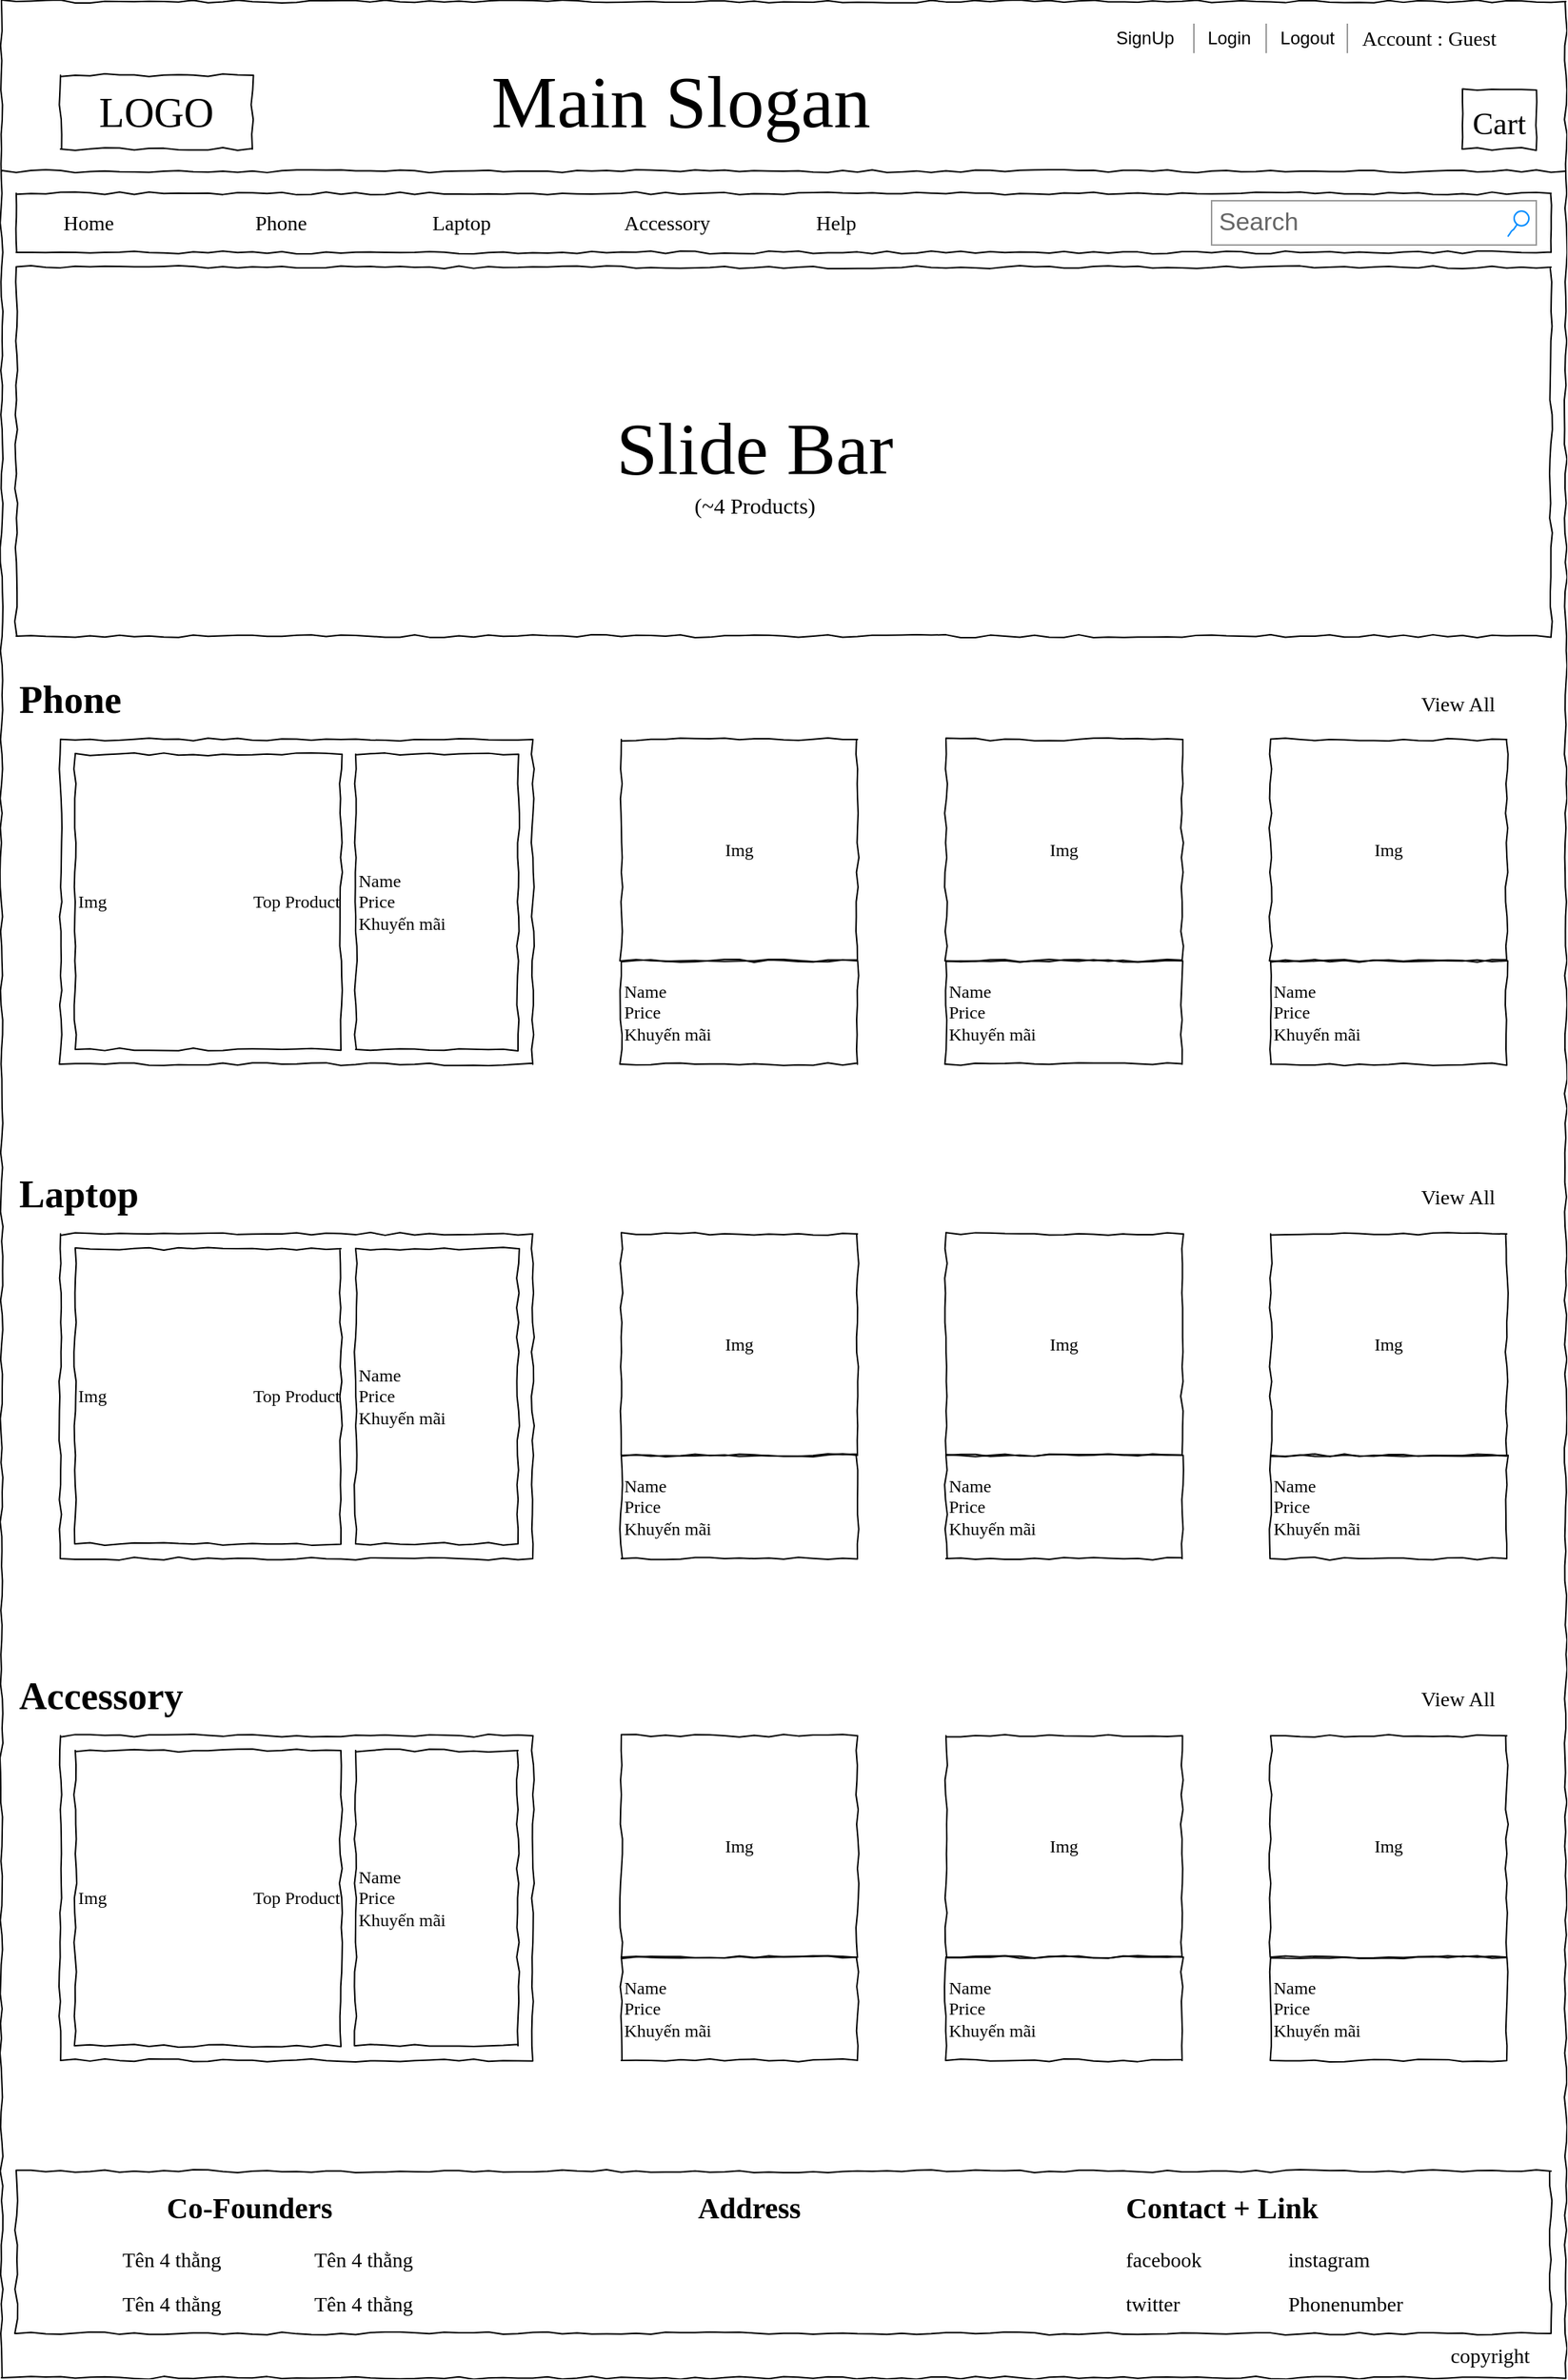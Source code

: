 <mxfile version="13.0.7" type="device"><diagram name="Page-1" id="03018318-947c-dd8e-b7a3-06fadd420f32"><mxGraphModel dx="2076" dy="1946" grid="1" gridSize="10" guides="1" tooltips="1" connect="1" arrows="1" fold="1" page="1" pageScale="1" pageWidth="1100" pageHeight="850" background="#ffffff" math="0" shadow="0"><root><mxCell id="0"/><mxCell id="1" parent="0"/><mxCell id="677b7b8949515195-1" value="" style="whiteSpace=wrap;html=1;rounded=0;shadow=0;labelBackgroundColor=none;strokeColor=#000000;strokeWidth=1;fillColor=none;fontFamily=Verdana;fontSize=12;fontColor=#000000;align=center;comic=1;" parent="1" vertex="1"><mxGeometry x="20" y="-820" width="1060" height="1610" as="geometry"/></mxCell><mxCell id="677b7b8949515195-2" value="LOGO" style="whiteSpace=wrap;html=1;rounded=0;shadow=0;labelBackgroundColor=none;strokeWidth=1;fontFamily=Verdana;fontSize=28;align=center;comic=1;" parent="1" vertex="1"><mxGeometry x="60" y="-770" width="130" height="50" as="geometry"/></mxCell><mxCell id="677b7b8949515195-3" value="Search" style="strokeWidth=1;shadow=0;dashed=0;align=center;html=1;shape=mxgraph.mockup.forms.searchBox;strokeColor=#999999;mainText=;strokeColor2=#008cff;fontColor=#666666;fontSize=17;align=left;spacingLeft=3;rounded=0;labelBackgroundColor=none;comic=1;" parent="1" vertex="1"><mxGeometry x="840" y="-685" width="220" height="30" as="geometry"/></mxCell><mxCell id="677b7b8949515195-7" value="&lt;font style=&quot;font-size: 50px&quot;&gt;Main Slogan&lt;/font&gt;" style="text;html=1;points=[];align=left;verticalAlign=top;spacingTop=-4;fontSize=14;fontFamily=Verdana" parent="1" vertex="1"><mxGeometry x="350" y="-785" width="360" height="60" as="geometry"/></mxCell><mxCell id="677b7b8949515195-9" value="" style="line;strokeWidth=1;html=1;rounded=0;shadow=0;labelBackgroundColor=none;fillColor=none;fontFamily=Verdana;fontSize=14;fontColor=#000000;align=center;comic=1;" parent="1" vertex="1"><mxGeometry x="20" y="-710" width="1060" height="10" as="geometry"/></mxCell><mxCell id="677b7b8949515195-10" value="" style="whiteSpace=wrap;html=1;rounded=0;shadow=0;labelBackgroundColor=none;strokeWidth=1;fillColor=none;fontFamily=Verdana;fontSize=12;align=center;comic=1;" parent="1" vertex="1"><mxGeometry x="30" y="-690" width="1040" height="40" as="geometry"/></mxCell><mxCell id="677b7b8949515195-11" value="Home" style="text;html=1;points=[];align=left;verticalAlign=top;spacingTop=-4;fontSize=14;fontFamily=Verdana" parent="1" vertex="1"><mxGeometry x="60" y="-680" width="60" height="20" as="geometry"/></mxCell><mxCell id="677b7b8949515195-12" value="Phone" style="text;html=1;points=[];align=left;verticalAlign=top;spacingTop=-4;fontSize=14;fontFamily=Verdana" parent="1" vertex="1"><mxGeometry x="190" y="-680" width="60" height="20" as="geometry"/></mxCell><mxCell id="677b7b8949515195-13" value="Laptop" style="text;html=1;points=[];align=left;verticalAlign=top;spacingTop=-4;fontSize=14;fontFamily=Verdana" parent="1" vertex="1"><mxGeometry x="310" y="-680" width="60" height="20" as="geometry"/></mxCell><mxCell id="677b7b8949515195-14" value="Accessory" style="text;html=1;points=[];align=left;verticalAlign=top;spacingTop=-4;fontSize=14;fontFamily=Verdana" parent="1" vertex="1"><mxGeometry x="440" y="-680" width="60" height="20" as="geometry"/></mxCell><mxCell id="8Z8EgYp4Xc26bXORXl5y-2" value="Account : Guest" style="text;html=1;points=[];align=left;verticalAlign=top;spacingTop=-4;fontSize=14;fontFamily=Verdana" vertex="1" parent="1"><mxGeometry x="940" y="-805" width="60" height="20" as="geometry"/></mxCell><mxCell id="8Z8EgYp4Xc26bXORXl5y-3" value="Logout" style="rounded=0;whiteSpace=wrap;html=1;strokeColor=none;fillColor=none;" vertex="1" parent="1"><mxGeometry x="870" y="-810" width="70" height="30" as="geometry"/></mxCell><mxCell id="8Z8EgYp4Xc26bXORXl5y-6" value="Login" style="rounded=0;whiteSpace=wrap;html=1;fillColor=none;gradientColor=none;strokeColor=none;" vertex="1" parent="1"><mxGeometry x="817" y="-810" width="70" height="30" as="geometry"/></mxCell><mxCell id="8Z8EgYp4Xc26bXORXl5y-7" value="SignUp" style="rounded=0;whiteSpace=wrap;html=1;strokeColor=none;fillColor=none;" vertex="1" parent="1"><mxGeometry x="760" y="-810" width="70" height="30" as="geometry"/></mxCell><mxCell id="8Z8EgYp4Xc26bXORXl5y-9" value="" style="verticalLabelPosition=bottom;shadow=0;dashed=0;align=center;html=1;verticalAlign=top;strokeWidth=1;shape=mxgraph.mockup.markup.line;strokeColor=#999999;direction=north;rounded=0;fillColor=none;gradientColor=none;" vertex="1" parent="1"><mxGeometry x="867" y="-805" width="20" height="20" as="geometry"/></mxCell><mxCell id="8Z8EgYp4Xc26bXORXl5y-10" value="" style="verticalLabelPosition=bottom;shadow=0;dashed=0;align=center;html=1;verticalAlign=top;strokeWidth=1;shape=mxgraph.mockup.markup.line;strokeColor=#999999;direction=north;rounded=0;fillColor=none;gradientColor=none;" vertex="1" parent="1"><mxGeometry x="922" y="-805" width="20" height="20" as="geometry"/></mxCell><mxCell id="8Z8EgYp4Xc26bXORXl5y-11" value="" style="verticalLabelPosition=bottom;shadow=0;dashed=0;align=center;html=1;verticalAlign=top;strokeWidth=1;shape=mxgraph.mockup.markup.line;strokeColor=#999999;direction=north;rounded=0;fillColor=none;gradientColor=none;" vertex="1" parent="1"><mxGeometry x="820" y="-805" width="16" height="20" as="geometry"/></mxCell><mxCell id="8Z8EgYp4Xc26bXORXl5y-13" value="Help" style="text;html=1;points=[];align=left;verticalAlign=top;spacingTop=-4;fontSize=14;fontFamily=Verdana" vertex="1" parent="1"><mxGeometry x="570" y="-680" width="60" height="20" as="geometry"/></mxCell><mxCell id="8Z8EgYp4Xc26bXORXl5y-15" value="" style="whiteSpace=wrap;html=1;rounded=0;shadow=0;labelBackgroundColor=none;strokeWidth=1;fillColor=none;fontFamily=Verdana;fontSize=12;align=center;comic=1;" vertex="1" parent="1"><mxGeometry x="30" y="-640" width="1040" height="250" as="geometry"/></mxCell><mxCell id="8Z8EgYp4Xc26bXORXl5y-16" value="&lt;font&gt;&lt;span style=&quot;font-size: 50px&quot;&gt;Slide Bar&lt;/span&gt;&lt;br&gt;&lt;font style=&quot;font-size: 15px&quot;&gt;(~4 Products)&lt;/font&gt;&lt;br&gt;&lt;/font&gt;" style="text;html=1;points=[];align=center;verticalAlign=top;spacingTop=-4;fontSize=14;fontFamily=Verdana" vertex="1" parent="1"><mxGeometry x="350" y="-550" width="360" height="60" as="geometry"/></mxCell><mxCell id="8Z8EgYp4Xc26bXORXl5y-17" value="&lt;font style=&quot;font-size: 26px&quot;&gt;Phone&lt;/font&gt;" style="text;html=1;points=[];align=left;verticalAlign=top;spacingTop=-4;fontSize=14;fontFamily=Verdana;fontStyle=1" vertex="1" parent="1"><mxGeometry x="30" y="-365" width="60" height="20" as="geometry"/></mxCell><mxCell id="8Z8EgYp4Xc26bXORXl5y-18" value="Top Product" style="whiteSpace=wrap;html=1;rounded=0;shadow=0;labelBackgroundColor=none;strokeWidth=1;fillColor=none;fontFamily=Verdana;fontSize=12;align=center;comic=1;" vertex="1" parent="1"><mxGeometry x="60" y="-320" width="320" height="220" as="geometry"/></mxCell><mxCell id="8Z8EgYp4Xc26bXORXl5y-19" value="Img" style="whiteSpace=wrap;html=1;rounded=0;shadow=0;labelBackgroundColor=none;strokeWidth=1;fillColor=none;fontFamily=Verdana;fontSize=12;align=left;comic=1;" vertex="1" parent="1"><mxGeometry x="70" y="-310" width="180" height="200" as="geometry"/></mxCell><mxCell id="8Z8EgYp4Xc26bXORXl5y-20" value="Img" style="whiteSpace=wrap;html=1;rounded=0;shadow=0;labelBackgroundColor=none;strokeWidth=1;fillColor=none;fontFamily=Verdana;fontSize=12;align=center;comic=1;" vertex="1" parent="1"><mxGeometry x="440" y="-320" width="160" height="150" as="geometry"/></mxCell><mxCell id="8Z8EgYp4Xc26bXORXl5y-21" value="Name&lt;br&gt;Price&lt;br&gt;Khuyến mãi" style="whiteSpace=wrap;html=1;rounded=0;shadow=0;labelBackgroundColor=none;strokeWidth=1;fillColor=none;fontFamily=Verdana;fontSize=12;align=left;comic=1;" vertex="1" parent="1"><mxGeometry x="440" y="-170" width="160" height="70" as="geometry"/></mxCell><mxCell id="8Z8EgYp4Xc26bXORXl5y-22" value="Img" style="whiteSpace=wrap;html=1;rounded=0;shadow=0;labelBackgroundColor=none;strokeWidth=1;fillColor=none;fontFamily=Verdana;fontSize=12;align=center;comic=1;" vertex="1" parent="1"><mxGeometry x="660" y="-320" width="160" height="150" as="geometry"/></mxCell><mxCell id="8Z8EgYp4Xc26bXORXl5y-23" value="Name&lt;br&gt;Price&lt;br&gt;Khuyến mãi" style="whiteSpace=wrap;html=1;rounded=0;shadow=0;labelBackgroundColor=none;strokeWidth=1;fillColor=none;fontFamily=Verdana;fontSize=12;align=left;comic=1;" vertex="1" parent="1"><mxGeometry x="660" y="-170" width="160" height="70" as="geometry"/></mxCell><mxCell id="8Z8EgYp4Xc26bXORXl5y-24" value="Img" style="whiteSpace=wrap;html=1;rounded=0;shadow=0;labelBackgroundColor=none;strokeWidth=1;fillColor=none;fontFamily=Verdana;fontSize=12;align=center;comic=1;" vertex="1" parent="1"><mxGeometry x="880" y="-320" width="160" height="150" as="geometry"/></mxCell><mxCell id="8Z8EgYp4Xc26bXORXl5y-25" value="Name&lt;br&gt;Price&lt;br&gt;Khuyến mãi" style="whiteSpace=wrap;html=1;rounded=0;shadow=0;labelBackgroundColor=none;strokeWidth=1;fillColor=none;fontFamily=Verdana;fontSize=12;align=left;comic=1;" vertex="1" parent="1"><mxGeometry x="880" y="-170" width="160" height="70" as="geometry"/></mxCell><mxCell id="8Z8EgYp4Xc26bXORXl5y-26" value="Name&lt;br&gt;Price&lt;br&gt;Khuyến mãi" style="whiteSpace=wrap;html=1;rounded=0;shadow=0;labelBackgroundColor=none;strokeWidth=1;fillColor=none;fontFamily=Verdana;fontSize=12;align=left;comic=1;" vertex="1" parent="1"><mxGeometry x="260" y="-310" width="110" height="200" as="geometry"/></mxCell><mxCell id="8Z8EgYp4Xc26bXORXl5y-28" value="Top Product" style="whiteSpace=wrap;html=1;rounded=0;shadow=0;labelBackgroundColor=none;strokeWidth=1;fillColor=none;fontFamily=Verdana;fontSize=12;align=center;comic=1;" vertex="1" parent="1"><mxGeometry x="60" y="15" width="320" height="220" as="geometry"/></mxCell><mxCell id="8Z8EgYp4Xc26bXORXl5y-29" value="Img" style="whiteSpace=wrap;html=1;rounded=0;shadow=0;labelBackgroundColor=none;strokeWidth=1;fillColor=none;fontFamily=Verdana;fontSize=12;align=left;comic=1;" vertex="1" parent="1"><mxGeometry x="70" y="25" width="180" height="200" as="geometry"/></mxCell><mxCell id="8Z8EgYp4Xc26bXORXl5y-30" value="Img" style="whiteSpace=wrap;html=1;rounded=0;shadow=0;labelBackgroundColor=none;strokeWidth=1;fillColor=none;fontFamily=Verdana;fontSize=12;align=center;comic=1;" vertex="1" parent="1"><mxGeometry x="440" y="15" width="160" height="150" as="geometry"/></mxCell><mxCell id="8Z8EgYp4Xc26bXORXl5y-31" value="Name&lt;br&gt;Price&lt;br&gt;Khuyến mãi" style="whiteSpace=wrap;html=1;rounded=0;shadow=0;labelBackgroundColor=none;strokeWidth=1;fillColor=none;fontFamily=Verdana;fontSize=12;align=left;comic=1;" vertex="1" parent="1"><mxGeometry x="440" y="165" width="160" height="70" as="geometry"/></mxCell><mxCell id="8Z8EgYp4Xc26bXORXl5y-32" value="Img" style="whiteSpace=wrap;html=1;rounded=0;shadow=0;labelBackgroundColor=none;strokeWidth=1;fillColor=none;fontFamily=Verdana;fontSize=12;align=center;comic=1;" vertex="1" parent="1"><mxGeometry x="660" y="15" width="160" height="150" as="geometry"/></mxCell><mxCell id="8Z8EgYp4Xc26bXORXl5y-33" value="Name&lt;br&gt;Price&lt;br&gt;Khuyến mãi" style="whiteSpace=wrap;html=1;rounded=0;shadow=0;labelBackgroundColor=none;strokeWidth=1;fillColor=none;fontFamily=Verdana;fontSize=12;align=left;comic=1;" vertex="1" parent="1"><mxGeometry x="660" y="165" width="160" height="70" as="geometry"/></mxCell><mxCell id="8Z8EgYp4Xc26bXORXl5y-34" value="Img" style="whiteSpace=wrap;html=1;rounded=0;shadow=0;labelBackgroundColor=none;strokeWidth=1;fillColor=none;fontFamily=Verdana;fontSize=12;align=center;comic=1;" vertex="1" parent="1"><mxGeometry x="880" y="15" width="160" height="150" as="geometry"/></mxCell><mxCell id="8Z8EgYp4Xc26bXORXl5y-35" value="Name&lt;br&gt;Price&lt;br&gt;Khuyến mãi" style="whiteSpace=wrap;html=1;rounded=0;shadow=0;labelBackgroundColor=none;strokeWidth=1;fillColor=none;fontFamily=Verdana;fontSize=12;align=left;comic=1;" vertex="1" parent="1"><mxGeometry x="880" y="165" width="160" height="70" as="geometry"/></mxCell><mxCell id="8Z8EgYp4Xc26bXORXl5y-36" value="Name&lt;br&gt;Price&lt;br&gt;Khuyến mãi" style="whiteSpace=wrap;html=1;rounded=0;shadow=0;labelBackgroundColor=none;strokeWidth=1;fillColor=none;fontFamily=Verdana;fontSize=12;align=left;comic=1;" vertex="1" parent="1"><mxGeometry x="260" y="25" width="110" height="200" as="geometry"/></mxCell><mxCell id="8Z8EgYp4Xc26bXORXl5y-37" value="View All" style="text;html=1;points=[];align=left;verticalAlign=top;spacingTop=-4;fontSize=14;fontFamily=Verdana" vertex="1" parent="1"><mxGeometry x="980" y="-354" width="60" height="20" as="geometry"/></mxCell><mxCell id="8Z8EgYp4Xc26bXORXl5y-38" value="View All" style="text;html=1;points=[];align=left;verticalAlign=top;spacingTop=-4;fontSize=14;fontFamily=Verdana" vertex="1" parent="1"><mxGeometry x="980" y="-20" width="60" height="20" as="geometry"/></mxCell><mxCell id="8Z8EgYp4Xc26bXORXl5y-39" value="&lt;font style=&quot;font-size: 26px&quot;&gt;Laptop&lt;/font&gt;" style="text;html=1;points=[];align=left;verticalAlign=top;spacingTop=-4;fontSize=14;fontFamily=Verdana;fontStyle=1" vertex="1" parent="1"><mxGeometry x="30" y="-30" width="60" height="20" as="geometry"/></mxCell><mxCell id="8Z8EgYp4Xc26bXORXl5y-40" value="Top Product" style="whiteSpace=wrap;html=1;rounded=0;shadow=0;labelBackgroundColor=none;strokeWidth=1;fillColor=none;fontFamily=Verdana;fontSize=12;align=center;comic=1;" vertex="1" parent="1"><mxGeometry x="60" y="355" width="320" height="220" as="geometry"/></mxCell><mxCell id="8Z8EgYp4Xc26bXORXl5y-41" value="Img" style="whiteSpace=wrap;html=1;rounded=0;shadow=0;labelBackgroundColor=none;strokeWidth=1;fillColor=none;fontFamily=Verdana;fontSize=12;align=left;comic=1;" vertex="1" parent="1"><mxGeometry x="70" y="365" width="180" height="200" as="geometry"/></mxCell><mxCell id="8Z8EgYp4Xc26bXORXl5y-42" value="Img" style="whiteSpace=wrap;html=1;rounded=0;shadow=0;labelBackgroundColor=none;strokeWidth=1;fillColor=none;fontFamily=Verdana;fontSize=12;align=center;comic=1;" vertex="1" parent="1"><mxGeometry x="440" y="355" width="160" height="150" as="geometry"/></mxCell><mxCell id="8Z8EgYp4Xc26bXORXl5y-43" value="Name&lt;br&gt;Price&lt;br&gt;Khuyến mãi" style="whiteSpace=wrap;html=1;rounded=0;shadow=0;labelBackgroundColor=none;strokeWidth=1;fillColor=none;fontFamily=Verdana;fontSize=12;align=left;comic=1;" vertex="1" parent="1"><mxGeometry x="440" y="505" width="160" height="70" as="geometry"/></mxCell><mxCell id="8Z8EgYp4Xc26bXORXl5y-44" value="Img" style="whiteSpace=wrap;html=1;rounded=0;shadow=0;labelBackgroundColor=none;strokeWidth=1;fillColor=none;fontFamily=Verdana;fontSize=12;align=center;comic=1;" vertex="1" parent="1"><mxGeometry x="660" y="355" width="160" height="150" as="geometry"/></mxCell><mxCell id="8Z8EgYp4Xc26bXORXl5y-45" value="Name&lt;br&gt;Price&lt;br&gt;Khuyến mãi" style="whiteSpace=wrap;html=1;rounded=0;shadow=0;labelBackgroundColor=none;strokeWidth=1;fillColor=none;fontFamily=Verdana;fontSize=12;align=left;comic=1;" vertex="1" parent="1"><mxGeometry x="660" y="505" width="160" height="70" as="geometry"/></mxCell><mxCell id="8Z8EgYp4Xc26bXORXl5y-46" value="Img" style="whiteSpace=wrap;html=1;rounded=0;shadow=0;labelBackgroundColor=none;strokeWidth=1;fillColor=none;fontFamily=Verdana;fontSize=12;align=center;comic=1;" vertex="1" parent="1"><mxGeometry x="880" y="355" width="160" height="150" as="geometry"/></mxCell><mxCell id="8Z8EgYp4Xc26bXORXl5y-47" value="Name&lt;br&gt;Price&lt;br&gt;Khuyến mãi" style="whiteSpace=wrap;html=1;rounded=0;shadow=0;labelBackgroundColor=none;strokeWidth=1;fillColor=none;fontFamily=Verdana;fontSize=12;align=left;comic=1;" vertex="1" parent="1"><mxGeometry x="880" y="505" width="160" height="70" as="geometry"/></mxCell><mxCell id="8Z8EgYp4Xc26bXORXl5y-48" value="Name&lt;br&gt;Price&lt;br&gt;Khuyến mãi" style="whiteSpace=wrap;html=1;rounded=0;shadow=0;labelBackgroundColor=none;strokeWidth=1;fillColor=none;fontFamily=Verdana;fontSize=12;align=left;comic=1;" vertex="1" parent="1"><mxGeometry x="260" y="365" width="110" height="200" as="geometry"/></mxCell><mxCell id="8Z8EgYp4Xc26bXORXl5y-49" value="View All" style="text;html=1;points=[];align=left;verticalAlign=top;spacingTop=-4;fontSize=14;fontFamily=Verdana" vertex="1" parent="1"><mxGeometry x="980" y="320" width="60" height="20" as="geometry"/></mxCell><mxCell id="8Z8EgYp4Xc26bXORXl5y-50" value="&lt;font style=&quot;font-size: 26px&quot;&gt;Accessory&lt;/font&gt;" style="text;html=1;points=[];align=left;verticalAlign=top;spacingTop=-4;fontSize=14;fontFamily=Verdana;fontStyle=1" vertex="1" parent="1"><mxGeometry x="30" y="310" width="60" height="20" as="geometry"/></mxCell><mxCell id="8Z8EgYp4Xc26bXORXl5y-51" value="&lt;font style=&quot;font-size: 21px&quot;&gt;Cart&lt;/font&gt;" style="whiteSpace=wrap;html=1;rounded=0;shadow=0;labelBackgroundColor=none;strokeWidth=1;fontFamily=Verdana;fontSize=28;align=center;comic=1;" vertex="1" parent="1"><mxGeometry x="1010" y="-760" width="50" height="40" as="geometry"/></mxCell><mxCell id="8Z8EgYp4Xc26bXORXl5y-53" value="" style="whiteSpace=wrap;html=1;rounded=0;shadow=0;labelBackgroundColor=none;strokeWidth=1;fillColor=none;fontFamily=Verdana;fontSize=12;align=center;comic=1;" vertex="1" parent="1"><mxGeometry x="30" y="650" width="1040" height="110" as="geometry"/></mxCell><mxCell id="8Z8EgYp4Xc26bXORXl5y-54" value="&lt;font style=&quot;font-size: 20px&quot;&gt;Co-Founders&lt;/font&gt;" style="text;html=1;points=[];align=left;verticalAlign=top;spacingTop=-4;fontSize=14;fontFamily=Verdana;fontStyle=1" vertex="1" parent="1"><mxGeometry x="130" y="660" width="60" height="20" as="geometry"/></mxCell><mxCell id="8Z8EgYp4Xc26bXORXl5y-65" value="&lt;span style=&quot;font-size: 20px&quot;&gt;Address&lt;/span&gt;" style="text;html=1;points=[];align=left;verticalAlign=top;spacingTop=-4;fontSize=14;fontFamily=Verdana;fontStyle=1" vertex="1" parent="1"><mxGeometry x="490" y="660" width="60" height="20" as="geometry"/></mxCell><mxCell id="8Z8EgYp4Xc26bXORXl5y-66" value="&lt;font style=&quot;font-size: 20px&quot;&gt;Contact + Link&lt;/font&gt;" style="text;html=1;points=[];align=left;verticalAlign=top;spacingTop=-4;fontSize=14;fontFamily=Verdana;fontStyle=1" vertex="1" parent="1"><mxGeometry x="780" y="660" width="60" height="20" as="geometry"/></mxCell><mxCell id="8Z8EgYp4Xc26bXORXl5y-67" value="&lt;font style=&quot;font-size: 14px ; font-weight: normal&quot;&gt;Tên 4 thằng&lt;/font&gt;" style="text;html=1;points=[];align=left;verticalAlign=top;spacingTop=-4;fontSize=14;fontFamily=Verdana;fontStyle=1" vertex="1" parent="1"><mxGeometry x="100" y="730" width="60" height="20" as="geometry"/></mxCell><mxCell id="8Z8EgYp4Xc26bXORXl5y-68" value="&lt;font style=&quot;font-size: 14px ; font-weight: normal&quot;&gt;Tên 4 thằng&lt;/font&gt;" style="text;html=1;points=[];align=left;verticalAlign=top;spacingTop=-4;fontSize=14;fontFamily=Verdana;fontStyle=1" vertex="1" parent="1"><mxGeometry x="230" y="730" width="60" height="20" as="geometry"/></mxCell><mxCell id="8Z8EgYp4Xc26bXORXl5y-69" value="&lt;font style=&quot;font-size: 14px ; font-weight: normal&quot;&gt;Tên 4 thằng&lt;/font&gt;" style="text;html=1;points=[];align=left;verticalAlign=top;spacingTop=-4;fontSize=14;fontFamily=Verdana;fontStyle=1" vertex="1" parent="1"><mxGeometry x="230" y="700" width="60" height="20" as="geometry"/></mxCell><mxCell id="8Z8EgYp4Xc26bXORXl5y-70" value="&lt;font style=&quot;font-size: 14px ; font-weight: normal&quot;&gt;Tên 4 thằng&lt;/font&gt;" style="text;html=1;points=[];align=left;verticalAlign=top;spacingTop=-4;fontSize=14;fontFamily=Verdana;fontStyle=1" vertex="1" parent="1"><mxGeometry x="100" y="700" width="60" height="20" as="geometry"/></mxCell><mxCell id="8Z8EgYp4Xc26bXORXl5y-71" value="&lt;font style=&quot;font-size: 14px ; font-weight: normal&quot;&gt;facebook&lt;/font&gt;" style="text;html=1;points=[];align=left;verticalAlign=top;spacingTop=-4;fontSize=14;fontFamily=Verdana;fontStyle=1" vertex="1" parent="1"><mxGeometry x="780" y="700" width="60" height="20" as="geometry"/></mxCell><mxCell id="8Z8EgYp4Xc26bXORXl5y-72" value="&lt;span style=&quot;font-weight: 400&quot;&gt;instagram&lt;/span&gt;" style="text;html=1;points=[];align=left;verticalAlign=top;spacingTop=-4;fontSize=14;fontFamily=Verdana;fontStyle=1" vertex="1" parent="1"><mxGeometry x="890" y="700" width="60" height="20" as="geometry"/></mxCell><mxCell id="8Z8EgYp4Xc26bXORXl5y-73" value="&lt;font style=&quot;font-size: 14px ; font-weight: normal&quot;&gt;twitter&lt;/font&gt;" style="text;html=1;points=[];align=left;verticalAlign=top;spacingTop=-4;fontSize=14;fontFamily=Verdana;fontStyle=1" vertex="1" parent="1"><mxGeometry x="780" y="730" width="60" height="20" as="geometry"/></mxCell><mxCell id="8Z8EgYp4Xc26bXORXl5y-74" value="&lt;font style=&quot;font-size: 14px ; font-weight: normal&quot;&gt;Phonenumber&lt;/font&gt;" style="text;html=1;points=[];align=left;verticalAlign=top;spacingTop=-4;fontSize=14;fontFamily=Verdana;fontStyle=1" vertex="1" parent="1"><mxGeometry x="890" y="730" width="60" height="20" as="geometry"/></mxCell><mxCell id="8Z8EgYp4Xc26bXORXl5y-75" value="&lt;font style=&quot;font-size: 14px ; font-weight: normal&quot;&gt;copyright&lt;/font&gt;" style="text;html=1;points=[];align=left;verticalAlign=top;spacingTop=-4;fontSize=14;fontFamily=Verdana;fontStyle=1" vertex="1" parent="1"><mxGeometry x="1000" y="765" width="60" height="20" as="geometry"/></mxCell></root></mxGraphModel></diagram></mxfile>